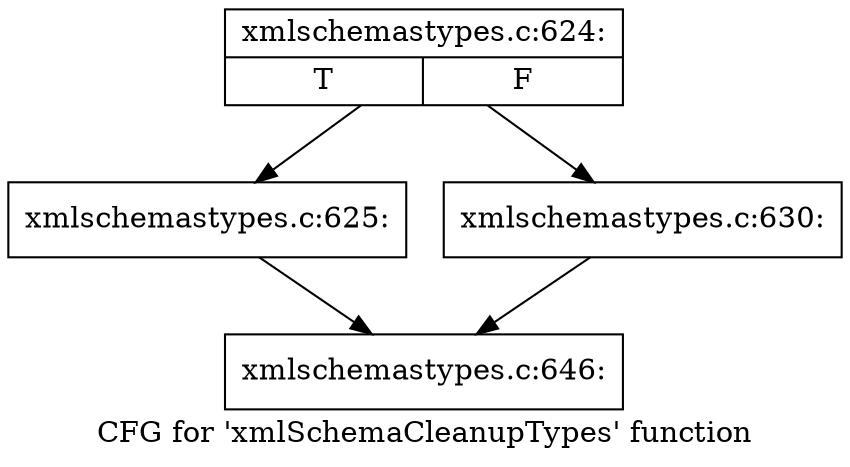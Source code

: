 digraph "CFG for 'xmlSchemaCleanupTypes' function" {
	label="CFG for 'xmlSchemaCleanupTypes' function";

	Node0x55a2930 [shape=record,label="{xmlschemastypes.c:624:|{<s0>T|<s1>F}}"];
	Node0x55a2930 -> Node0x55d7c50;
	Node0x55a2930 -> Node0x55d7ca0;
	Node0x55d7c50 [shape=record,label="{xmlschemastypes.c:625:}"];
	Node0x55d7c50 -> Node0x55d7af0;
	Node0x55d7ca0 [shape=record,label="{xmlschemastypes.c:630:}"];
	Node0x55d7ca0 -> Node0x55d7af0;
	Node0x55d7af0 [shape=record,label="{xmlschemastypes.c:646:}"];
}
